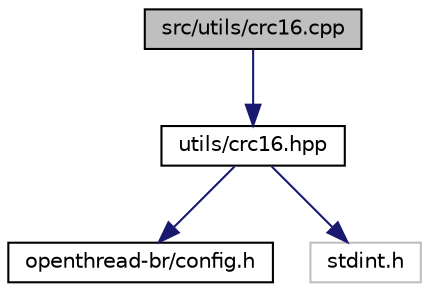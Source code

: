 digraph "src/utils/crc16.cpp"
{
  edge [fontname="Helvetica",fontsize="10",labelfontname="Helvetica",labelfontsize="10"];
  node [fontname="Helvetica",fontsize="10",shape=record];
  Node0 [label="src/utils/crc16.cpp",height=0.2,width=0.4,color="black", fillcolor="grey75", style="filled", fontcolor="black"];
  Node0 -> Node1 [color="midnightblue",fontsize="10",style="solid",fontname="Helvetica"];
  Node1 [label="utils/crc16.hpp",height=0.2,width=0.4,color="black", fillcolor="white", style="filled",URL="$d4/d31/crc16_8hpp.html",tooltip="This file includes definitions for CRC16 computations. "];
  Node1 -> Node2 [color="midnightblue",fontsize="10",style="solid",fontname="Helvetica"];
  Node2 [label="openthread-br/config.h",height=0.2,width=0.4,color="black", fillcolor="white", style="filled",URL="$db/d16/config_8h_source.html"];
  Node1 -> Node3 [color="midnightblue",fontsize="10",style="solid",fontname="Helvetica"];
  Node3 [label="stdint.h",height=0.2,width=0.4,color="grey75", fillcolor="white", style="filled"];
}
